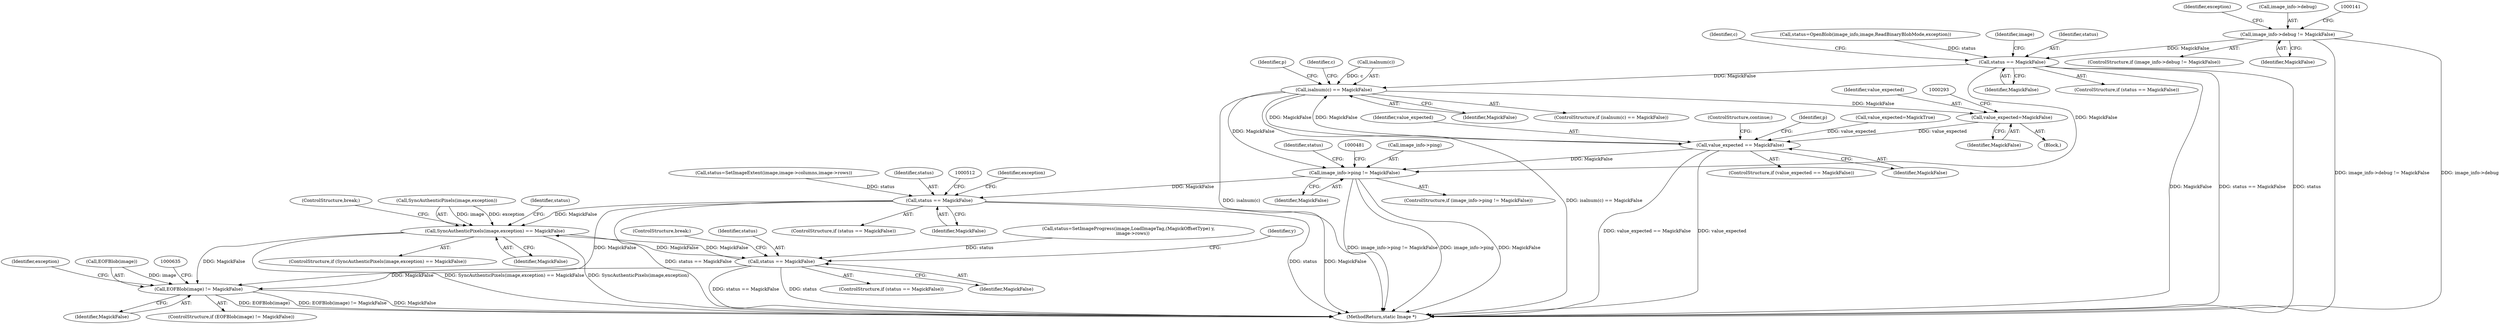 digraph "0_ImageMagick_f6e9d0d9955e85bdd7540b251cd50d598dacc5e6_69@pointer" {
"1000135" [label="(Call,image_info->debug != MagickFalse)"];
"1000173" [label="(Call,status == MagickFalse)"];
"1000235" [label="(Call,isalnum(c) == MagickFalse)"];
"1000285" [label="(Call,value_expected=MagickFalse)"];
"1000316" [label="(Call,value_expected == MagickFalse)"];
"1000474" [label="(Call,image_info->ping != MagickFalse)"];
"1000498" [label="(Call,status == MagickFalse)"];
"1000593" [label="(Call,SyncAuthenticPixels(image,exception) == MagickFalse)"];
"1000611" [label="(Call,status == MagickFalse)"];
"1000623" [label="(Call,EOFBlob(image) != MagickFalse)"];
"1000285" [label="(Call,value_expected=MagickFalse)"];
"1000139" [label="(Identifier,MagickFalse)"];
"1000497" [label="(ControlStructure,if (status == MagickFalse))"];
"1000175" [label="(Identifier,MagickFalse)"];
"1000250" [label="(Identifier,p)"];
"1000503" [label="(Identifier,exception)"];
"1000287" [label="(Identifier,MagickFalse)"];
"1000316" [label="(Call,value_expected == MagickFalse)"];
"1000315" [label="(ControlStructure,if (value_expected == MagickFalse))"];
"1000247" [label="(Block,)"];
"1000319" [label="(ControlStructure,continue;)"];
"1000321" [label="(Identifier,p)"];
"1000475" [label="(Call,image_info->ping)"];
"1000500" [label="(Identifier,MagickFalse)"];
"1000151" [label="(Identifier,exception)"];
"1000186" [label="(Identifier,c)"];
"1000473" [label="(ControlStructure,if (image_info->ping != MagickFalse))"];
"1000593" [label="(Call,SyncAuthenticPixels(image,exception) == MagickFalse)"];
"1000610" [label="(ControlStructure,if (status == MagickFalse))"];
"1000555" [label="(Identifier,y)"];
"1000622" [label="(ControlStructure,if (EOFBlob(image) != MagickFalse))"];
"1000478" [label="(Identifier,MagickFalse)"];
"1000487" [label="(Call,status=SetImageExtent(image,image->columns,image->rows))"];
"1000600" [label="(Identifier,status)"];
"1000628" [label="(Identifier,exception)"];
"1000498" [label="(Call,status == MagickFalse)"];
"1000499" [label="(Identifier,status)"];
"1000165" [label="(Call,status=OpenBlob(image_info,image,ReadBinaryBlobMode,exception))"];
"1000286" [label="(Identifier,value_expected)"];
"1000474" [label="(Call,image_info->ping != MagickFalse)"];
"1000626" [label="(Identifier,MagickFalse)"];
"1000136" [label="(Call,image_info->debug)"];
"1000135" [label="(Call,image_info->debug != MagickFalse)"];
"1000488" [label="(Identifier,status)"];
"1000611" [label="(Call,status == MagickFalse)"];
"1000178" [label="(Identifier,image)"];
"1000592" [label="(ControlStructure,if (SyncAuthenticPixels(image,exception) == MagickFalse))"];
"1000613" [label="(Identifier,MagickFalse)"];
"1000235" [label="(Call,isalnum(c) == MagickFalse)"];
"1000623" [label="(Call,EOFBlob(image) != MagickFalse)"];
"1000241" [label="(Identifier,c)"];
"1000238" [label="(Identifier,MagickFalse)"];
"1000597" [label="(Identifier,MagickFalse)"];
"1000306" [label="(Call,value_expected=MagickTrue)"];
"1000134" [label="(ControlStructure,if (image_info->debug != MagickFalse))"];
"1000614" [label="(ControlStructure,break;)"];
"1000174" [label="(Identifier,status)"];
"1000598" [label="(ControlStructure,break;)"];
"1000612" [label="(Identifier,status)"];
"1000599" [label="(Call,status=SetImageProgress(image,LoadImageTag,(MagickOffsetType) y,\n      image->rows))"];
"1000173" [label="(Call,status == MagickFalse)"];
"1000234" [label="(ControlStructure,if (isalnum(c) == MagickFalse))"];
"1000317" [label="(Identifier,value_expected)"];
"1000172" [label="(ControlStructure,if (status == MagickFalse))"];
"1000236" [label="(Call,isalnum(c))"];
"1000624" [label="(Call,EOFBlob(image))"];
"1000641" [label="(MethodReturn,static Image *)"];
"1000318" [label="(Identifier,MagickFalse)"];
"1000594" [label="(Call,SyncAuthenticPixels(image,exception))"];
"1000135" -> "1000134"  [label="AST: "];
"1000135" -> "1000139"  [label="CFG: "];
"1000136" -> "1000135"  [label="AST: "];
"1000139" -> "1000135"  [label="AST: "];
"1000141" -> "1000135"  [label="CFG: "];
"1000151" -> "1000135"  [label="CFG: "];
"1000135" -> "1000641"  [label="DDG: image_info->debug != MagickFalse"];
"1000135" -> "1000641"  [label="DDG: image_info->debug"];
"1000135" -> "1000173"  [label="DDG: MagickFalse"];
"1000173" -> "1000172"  [label="AST: "];
"1000173" -> "1000175"  [label="CFG: "];
"1000174" -> "1000173"  [label="AST: "];
"1000175" -> "1000173"  [label="AST: "];
"1000178" -> "1000173"  [label="CFG: "];
"1000186" -> "1000173"  [label="CFG: "];
"1000173" -> "1000641"  [label="DDG: status == MagickFalse"];
"1000173" -> "1000641"  [label="DDG: status"];
"1000173" -> "1000641"  [label="DDG: MagickFalse"];
"1000165" -> "1000173"  [label="DDG: status"];
"1000173" -> "1000235"  [label="DDG: MagickFalse"];
"1000173" -> "1000474"  [label="DDG: MagickFalse"];
"1000235" -> "1000234"  [label="AST: "];
"1000235" -> "1000238"  [label="CFG: "];
"1000236" -> "1000235"  [label="AST: "];
"1000238" -> "1000235"  [label="AST: "];
"1000241" -> "1000235"  [label="CFG: "];
"1000250" -> "1000235"  [label="CFG: "];
"1000235" -> "1000641"  [label="DDG: isalnum(c)"];
"1000235" -> "1000641"  [label="DDG: isalnum(c) == MagickFalse"];
"1000236" -> "1000235"  [label="DDG: c"];
"1000316" -> "1000235"  [label="DDG: MagickFalse"];
"1000235" -> "1000285"  [label="DDG: MagickFalse"];
"1000235" -> "1000316"  [label="DDG: MagickFalse"];
"1000235" -> "1000474"  [label="DDG: MagickFalse"];
"1000285" -> "1000247"  [label="AST: "];
"1000285" -> "1000287"  [label="CFG: "];
"1000286" -> "1000285"  [label="AST: "];
"1000287" -> "1000285"  [label="AST: "];
"1000293" -> "1000285"  [label="CFG: "];
"1000285" -> "1000316"  [label="DDG: value_expected"];
"1000316" -> "1000315"  [label="AST: "];
"1000316" -> "1000318"  [label="CFG: "];
"1000317" -> "1000316"  [label="AST: "];
"1000318" -> "1000316"  [label="AST: "];
"1000319" -> "1000316"  [label="CFG: "];
"1000321" -> "1000316"  [label="CFG: "];
"1000316" -> "1000641"  [label="DDG: value_expected == MagickFalse"];
"1000316" -> "1000641"  [label="DDG: value_expected"];
"1000306" -> "1000316"  [label="DDG: value_expected"];
"1000316" -> "1000474"  [label="DDG: MagickFalse"];
"1000474" -> "1000473"  [label="AST: "];
"1000474" -> "1000478"  [label="CFG: "];
"1000475" -> "1000474"  [label="AST: "];
"1000478" -> "1000474"  [label="AST: "];
"1000481" -> "1000474"  [label="CFG: "];
"1000488" -> "1000474"  [label="CFG: "];
"1000474" -> "1000641"  [label="DDG: image_info->ping != MagickFalse"];
"1000474" -> "1000641"  [label="DDG: image_info->ping"];
"1000474" -> "1000641"  [label="DDG: MagickFalse"];
"1000474" -> "1000498"  [label="DDG: MagickFalse"];
"1000498" -> "1000497"  [label="AST: "];
"1000498" -> "1000500"  [label="CFG: "];
"1000499" -> "1000498"  [label="AST: "];
"1000500" -> "1000498"  [label="AST: "];
"1000503" -> "1000498"  [label="CFG: "];
"1000512" -> "1000498"  [label="CFG: "];
"1000498" -> "1000641"  [label="DDG: status == MagickFalse"];
"1000498" -> "1000641"  [label="DDG: status"];
"1000498" -> "1000641"  [label="DDG: MagickFalse"];
"1000487" -> "1000498"  [label="DDG: status"];
"1000498" -> "1000593"  [label="DDG: MagickFalse"];
"1000498" -> "1000623"  [label="DDG: MagickFalse"];
"1000593" -> "1000592"  [label="AST: "];
"1000593" -> "1000597"  [label="CFG: "];
"1000594" -> "1000593"  [label="AST: "];
"1000597" -> "1000593"  [label="AST: "];
"1000598" -> "1000593"  [label="CFG: "];
"1000600" -> "1000593"  [label="CFG: "];
"1000593" -> "1000641"  [label="DDG: SyncAuthenticPixels(image,exception)"];
"1000593" -> "1000641"  [label="DDG: SyncAuthenticPixels(image,exception) == MagickFalse"];
"1000594" -> "1000593"  [label="DDG: image"];
"1000594" -> "1000593"  [label="DDG: exception"];
"1000611" -> "1000593"  [label="DDG: MagickFalse"];
"1000593" -> "1000611"  [label="DDG: MagickFalse"];
"1000593" -> "1000623"  [label="DDG: MagickFalse"];
"1000611" -> "1000610"  [label="AST: "];
"1000611" -> "1000613"  [label="CFG: "];
"1000612" -> "1000611"  [label="AST: "];
"1000613" -> "1000611"  [label="AST: "];
"1000614" -> "1000611"  [label="CFG: "];
"1000555" -> "1000611"  [label="CFG: "];
"1000611" -> "1000641"  [label="DDG: status == MagickFalse"];
"1000611" -> "1000641"  [label="DDG: status"];
"1000599" -> "1000611"  [label="DDG: status"];
"1000611" -> "1000623"  [label="DDG: MagickFalse"];
"1000623" -> "1000622"  [label="AST: "];
"1000623" -> "1000626"  [label="CFG: "];
"1000624" -> "1000623"  [label="AST: "];
"1000626" -> "1000623"  [label="AST: "];
"1000628" -> "1000623"  [label="CFG: "];
"1000635" -> "1000623"  [label="CFG: "];
"1000623" -> "1000641"  [label="DDG: EOFBlob(image) != MagickFalse"];
"1000623" -> "1000641"  [label="DDG: MagickFalse"];
"1000623" -> "1000641"  [label="DDG: EOFBlob(image)"];
"1000624" -> "1000623"  [label="DDG: image"];
}
